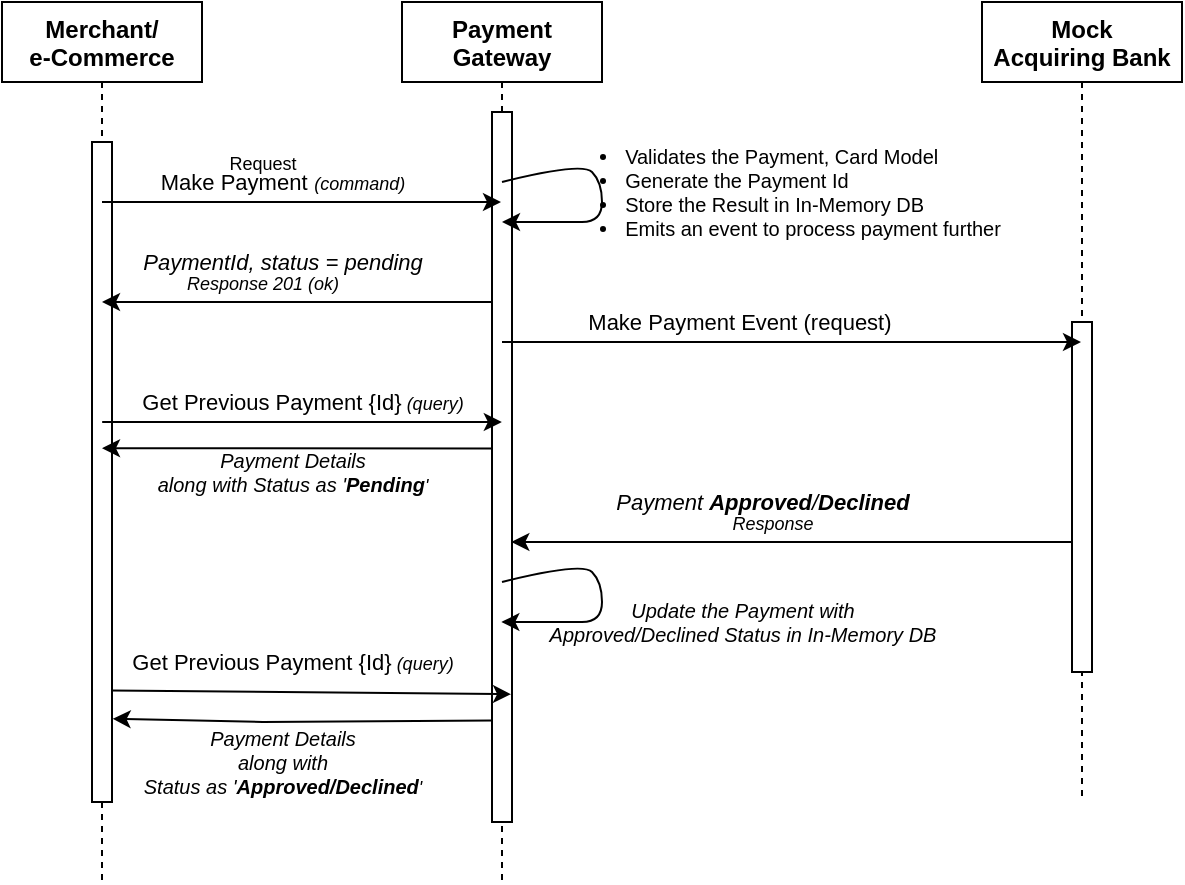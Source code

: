 <mxfile version="18.0.2" type="device"><diagram id="kgpKYQtTHZ0yAKxKKP6v" name="Page-1"><mxGraphModel dx="701" dy="439" grid="1" gridSize="10" guides="1" tooltips="1" connect="1" arrows="1" fold="1" page="1" pageScale="1" pageWidth="850" pageHeight="1100" math="0" shadow="0"><root><mxCell id="0"/><mxCell id="1" parent="0"/><mxCell id="3nuBFxr9cyL0pnOWT2aG-1" value="Merchant/&#10;e-Commerce" style="shape=umlLifeline;perimeter=lifelinePerimeter;container=1;collapsible=0;recursiveResize=0;rounded=0;shadow=0;strokeWidth=1;fontStyle=1" parent="1" vertex="1"><mxGeometry x="70" y="40" width="100" height="440" as="geometry"/></mxCell><mxCell id="3nuBFxr9cyL0pnOWT2aG-2" value="" style="points=[];perimeter=orthogonalPerimeter;rounded=0;shadow=0;strokeWidth=1;" parent="3nuBFxr9cyL0pnOWT2aG-1" vertex="1"><mxGeometry x="45" y="70" width="10" height="330" as="geometry"/></mxCell><mxCell id="3nuBFxr9cyL0pnOWT2aG-5" value="Payment &#10;Gateway" style="shape=umlLifeline;perimeter=lifelinePerimeter;container=1;collapsible=0;recursiveResize=0;rounded=0;shadow=0;strokeWidth=1;fontStyle=1" parent="1" vertex="1"><mxGeometry x="270" y="40" width="100" height="440" as="geometry"/></mxCell><mxCell id="3nuBFxr9cyL0pnOWT2aG-6" value="" style="points=[];perimeter=orthogonalPerimeter;rounded=0;shadow=0;strokeWidth=1;" parent="3nuBFxr9cyL0pnOWT2aG-5" vertex="1"><mxGeometry x="45" y="55" width="10" height="355" as="geometry"/></mxCell><mxCell id="y8ZvSp_FOOJJLPzefTQD-5" value="" style="curved=1;endArrow=classic;html=1;rounded=0;fontSize=9;" edge="1" parent="3nuBFxr9cyL0pnOWT2aG-5" target="3nuBFxr9cyL0pnOWT2aG-5"><mxGeometry width="50" height="50" relative="1" as="geometry"><mxPoint x="50" y="90" as="sourcePoint"/><mxPoint x="100" y="40" as="targetPoint"/><Array as="points"><mxPoint x="90" y="80"/><mxPoint x="100" y="90"/><mxPoint x="100" y="110"/><mxPoint x="80" y="110"/></Array></mxGeometry></mxCell><mxCell id="y8ZvSp_FOOJJLPzefTQD-1" value="Mock &#10;Acquiring Bank" style="shape=umlLifeline;perimeter=lifelinePerimeter;container=1;collapsible=0;recursiveResize=0;rounded=0;shadow=0;strokeWidth=1;fontStyle=1" vertex="1" parent="1"><mxGeometry x="560" y="40" width="100" height="400" as="geometry"/></mxCell><mxCell id="y8ZvSp_FOOJJLPzefTQD-2" value="" style="points=[];perimeter=orthogonalPerimeter;rounded=0;shadow=0;strokeWidth=1;" vertex="1" parent="y8ZvSp_FOOJJLPzefTQD-1"><mxGeometry x="45" y="160" width="10" height="175" as="geometry"/></mxCell><mxCell id="y8ZvSp_FOOJJLPzefTQD-3" value="" style="endArrow=classic;html=1;rounded=0;" edge="1" parent="1" source="3nuBFxr9cyL0pnOWT2aG-1" target="3nuBFxr9cyL0pnOWT2aG-5"><mxGeometry width="50" height="50" relative="1" as="geometry"><mxPoint x="180" y="200" as="sourcePoint"/><mxPoint x="230" y="150" as="targetPoint"/><Array as="points"><mxPoint x="260" y="140"/></Array></mxGeometry></mxCell><mxCell id="y8ZvSp_FOOJJLPzefTQD-4" value="&lt;font style=&quot;font-size: 11px;&quot;&gt;Make Payment&lt;/font&gt; &lt;font style=&quot;font-size: 9px;&quot;&gt;&lt;i&gt;(command)&lt;/i&gt;&lt;/font&gt;" style="text;html=1;align=center;verticalAlign=middle;resizable=0;points=[];autosize=1;strokeColor=none;fillColor=none;" vertex="1" parent="1"><mxGeometry x="140" y="120" width="140" height="20" as="geometry"/></mxCell><mxCell id="y8ZvSp_FOOJJLPzefTQD-6" value="&lt;div style=&quot;text-align: left; font-size: 10px;&quot;&gt;&lt;ul&gt;&lt;li&gt;&lt;span style=&quot;background-color: initial;&quot;&gt;Validates the Payment, Card Model&lt;/span&gt;&lt;/li&gt;&lt;li&gt;&lt;span style=&quot;background-color: initial;&quot;&gt;Generate the Payment Id&lt;/span&gt;&lt;/li&gt;&lt;li&gt;&lt;span style=&quot;background-color: initial;&quot;&gt;Store the Result in In-Memory DB&lt;br&gt;&lt;/span&gt;&lt;/li&gt;&lt;li&gt;&lt;span style=&quot;background-color: initial;&quot;&gt;Emits an event to process payment further&lt;/span&gt;&lt;/li&gt;&lt;/ul&gt;&lt;/div&gt;" style="text;html=1;align=center;verticalAlign=middle;resizable=0;points=[];autosize=1;strokeColor=none;fillColor=none;fontSize=9;" vertex="1" parent="1"><mxGeometry x="335" y="100" width="240" height="70" as="geometry"/></mxCell><mxCell id="y8ZvSp_FOOJJLPzefTQD-7" value="" style="endArrow=classic;html=1;rounded=0;fontSize=11;" edge="1" parent="1" source="3nuBFxr9cyL0pnOWT2aG-6"><mxGeometry width="50" height="50" relative="1" as="geometry"><mxPoint x="310" y="230" as="sourcePoint"/><mxPoint x="120" y="190" as="targetPoint"/><Array as="points"><mxPoint x="220" y="190"/><mxPoint x="150" y="190"/></Array></mxGeometry></mxCell><mxCell id="y8ZvSp_FOOJJLPzefTQD-8" value="&lt;font style=&quot;font-size: 9px;&quot;&gt;&lt;i&gt;Response 201 (ok)&lt;/i&gt;&lt;/font&gt;" style="text;html=1;align=center;verticalAlign=middle;resizable=0;points=[];autosize=1;strokeColor=none;fillColor=none;fontSize=11;" vertex="1" parent="1"><mxGeometry x="155" y="170" width="90" height="20" as="geometry"/></mxCell><mxCell id="y8ZvSp_FOOJJLPzefTQD-10" value="&lt;font style=&quot;font-size: 9px;&quot;&gt;Request&lt;/font&gt;" style="text;html=1;align=center;verticalAlign=middle;resizable=0;points=[];autosize=1;strokeColor=none;fillColor=none;fontSize=11;" vertex="1" parent="1"><mxGeometry x="175" y="110" width="50" height="20" as="geometry"/></mxCell><mxCell id="y8ZvSp_FOOJJLPzefTQD-11" value="" style="endArrow=classic;html=1;rounded=0;fontSize=11;" edge="1" parent="1" source="3nuBFxr9cyL0pnOWT2aG-5" target="y8ZvSp_FOOJJLPzefTQD-1"><mxGeometry width="50" height="50" relative="1" as="geometry"><mxPoint x="360" y="270" as="sourcePoint"/><mxPoint x="410" y="220" as="targetPoint"/><Array as="points"><mxPoint x="460" y="210"/></Array></mxGeometry></mxCell><mxCell id="y8ZvSp_FOOJJLPzefTQD-12" value="Make Payment Event (request)&amp;nbsp;" style="text;html=1;align=center;verticalAlign=middle;resizable=0;points=[];autosize=1;strokeColor=none;fillColor=none;fontSize=11;" vertex="1" parent="1"><mxGeometry x="355" y="190" width="170" height="20" as="geometry"/></mxCell><mxCell id="y8ZvSp_FOOJJLPzefTQD-14" value="&lt;font style=&quot;font-size: 11px;&quot;&gt;&lt;i&gt;PaymentId, status = pending&lt;/i&gt;&lt;/font&gt;" style="text;html=1;align=center;verticalAlign=middle;resizable=0;points=[];autosize=1;strokeColor=none;fillColor=none;fontSize=9;" vertex="1" parent="1"><mxGeometry x="130" y="160" width="160" height="20" as="geometry"/></mxCell><mxCell id="y8ZvSp_FOOJJLPzefTQD-16" value="" style="endArrow=classic;html=1;rounded=0;fontSize=11;" edge="1" parent="1"><mxGeometry width="50" height="50" relative="1" as="geometry"><mxPoint x="605" y="310" as="sourcePoint"/><mxPoint x="324.667" y="310" as="targetPoint"/><Array as="points"><mxPoint x="535" y="310"/><mxPoint x="395" y="310"/></Array></mxGeometry></mxCell><mxCell id="y8ZvSp_FOOJJLPzefTQD-17" value="&lt;i&gt;Payment &lt;b&gt;Approved&lt;/b&gt;/&lt;b&gt;Declined&lt;/b&gt;&lt;/i&gt;" style="text;html=1;align=center;verticalAlign=middle;resizable=0;points=[];autosize=1;strokeColor=none;fillColor=none;fontSize=11;" vertex="1" parent="1"><mxGeometry x="370" y="280" width="160" height="20" as="geometry"/></mxCell><mxCell id="y8ZvSp_FOOJJLPzefTQD-18" value="&lt;font style=&quot;font-size: 9px;&quot;&gt;&lt;i&gt;Response&lt;/i&gt;&lt;/font&gt;" style="text;html=1;align=center;verticalAlign=middle;resizable=0;points=[];autosize=1;strokeColor=none;fillColor=none;fontSize=11;" vertex="1" parent="1"><mxGeometry x="425" y="290" width="60" height="20" as="geometry"/></mxCell><mxCell id="y8ZvSp_FOOJJLPzefTQD-21" value="" style="endArrow=classic;html=1;rounded=0;fontSize=9;exitX=0.033;exitY=0.474;exitDx=0;exitDy=0;exitPerimeter=0;entryX=0.5;entryY=0.464;entryDx=0;entryDy=0;entryPerimeter=0;" edge="1" parent="1" source="3nuBFxr9cyL0pnOWT2aG-6" target="3nuBFxr9cyL0pnOWT2aG-2"><mxGeometry width="50" height="50" relative="1" as="geometry"><mxPoint x="320" y="260" as="sourcePoint"/><mxPoint x="120" y="273" as="targetPoint"/><Array as="points"/></mxGeometry></mxCell><mxCell id="y8ZvSp_FOOJJLPzefTQD-22" value="" style="endArrow=classic;html=1;rounded=0;entryX=0.95;entryY=0.82;entryDx=0;entryDy=0;entryPerimeter=0;exitX=0.95;exitY=0.831;exitDx=0;exitDy=0;exitPerimeter=0;" edge="1" parent="1" source="3nuBFxr9cyL0pnOWT2aG-2" target="3nuBFxr9cyL0pnOWT2aG-6"><mxGeometry width="50" height="50" relative="1" as="geometry"><mxPoint x="124.5" y="371" as="sourcePoint"/><mxPoint x="310.0" y="370.925" as="targetPoint"/><Array as="points"/></mxGeometry></mxCell><mxCell id="y8ZvSp_FOOJJLPzefTQD-24" value="&lt;font style=&quot;font-size: 11px;&quot;&gt;Get Previous Payment {Id}&lt;/font&gt;&lt;font style=&quot;font-size: 9px;&quot;&gt;&lt;i&gt; (query)&lt;/i&gt;&lt;/font&gt;" style="text;html=1;align=center;verticalAlign=middle;resizable=0;points=[];autosize=1;strokeColor=none;fillColor=none;fontSize=9;" vertex="1" parent="1"><mxGeometry x="130" y="230" width="180" height="20" as="geometry"/></mxCell><mxCell id="y8ZvSp_FOOJJLPzefTQD-26" value="&lt;i&gt;&lt;font style=&quot;font-size: 10px;&quot;&gt;Payment Details &lt;br&gt;along with Status as '&lt;b&gt;Pending&lt;/b&gt;&lt;/font&gt;'&lt;/i&gt;" style="text;html=1;align=center;verticalAlign=middle;resizable=0;points=[];autosize=1;strokeColor=none;fillColor=none;fontSize=9;" vertex="1" parent="1"><mxGeometry x="140" y="260" width="150" height="30" as="geometry"/></mxCell><mxCell id="y8ZvSp_FOOJJLPzefTQD-32" value="&lt;font style=&quot;font-size: 11px;&quot;&gt;Get Previous Payment {Id}&lt;/font&gt;&lt;font style=&quot;font-size: 9px;&quot;&gt;&lt;i&gt; (query)&lt;/i&gt;&lt;/font&gt;" style="text;html=1;align=center;verticalAlign=middle;resizable=0;points=[];autosize=1;strokeColor=none;fillColor=none;fontSize=9;" vertex="1" parent="1"><mxGeometry x="125" y="360" width="180" height="20" as="geometry"/></mxCell><mxCell id="y8ZvSp_FOOJJLPzefTQD-33" value="&lt;i&gt;&lt;font style=&quot;font-size: 10px;&quot;&gt;Payment Details &lt;br&gt;along with &lt;br&gt;Status as '&lt;b&gt;Approved/Declined&lt;/b&gt;&lt;/font&gt;'&lt;/i&gt;" style="text;html=1;align=center;verticalAlign=middle;resizable=0;points=[];autosize=1;strokeColor=none;fillColor=none;fontSize=9;" vertex="1" parent="1"><mxGeometry x="135" y="400" width="150" height="40" as="geometry"/></mxCell><mxCell id="y8ZvSp_FOOJJLPzefTQD-35" value="" style="endArrow=classic;html=1;rounded=0;" edge="1" parent="1"><mxGeometry width="50" height="50" relative="1" as="geometry"><mxPoint x="120.087" y="250" as="sourcePoint"/><mxPoint x="319.92" y="250" as="targetPoint"/><Array as="points"><mxPoint x="260.42" y="250"/></Array></mxGeometry></mxCell><mxCell id="y8ZvSp_FOOJJLPzefTQD-23" value="" style="endArrow=classic;html=1;rounded=0;fontSize=9;exitX=0.033;exitY=0.857;exitDx=0;exitDy=0;exitPerimeter=0;entryX=1.033;entryY=0.874;entryDx=0;entryDy=0;entryPerimeter=0;" edge="1" parent="1" source="3nuBFxr9cyL0pnOWT2aG-6" target="3nuBFxr9cyL0pnOWT2aG-2"><mxGeometry width="50" height="50" relative="1" as="geometry"><mxPoint x="315" y="390" as="sourcePoint"/><mxPoint x="119.667" y="390" as="targetPoint"/><Array as="points"><mxPoint x="200.33" y="400"/></Array></mxGeometry></mxCell><mxCell id="y8ZvSp_FOOJJLPzefTQD-38" value="" style="curved=1;endArrow=classic;html=1;rounded=0;fontSize=9;" edge="1" parent="1"><mxGeometry width="50" height="50" relative="1" as="geometry"><mxPoint x="320" y="330" as="sourcePoint"/><mxPoint x="319.667" y="350" as="targetPoint"/><Array as="points"><mxPoint x="360" y="320"/><mxPoint x="370" y="330"/><mxPoint x="370" y="350"/><mxPoint x="350" y="350"/></Array></mxGeometry></mxCell><mxCell id="y8ZvSp_FOOJJLPzefTQD-39" value="&lt;i style=&quot;&quot;&gt;Update the Payment with&lt;br&gt;Approved/Declined Status in In-Memory DB&lt;/i&gt;" style="edgeLabel;html=1;align=center;verticalAlign=middle;resizable=0;points=[];fontSize=10;labelBackgroundColor=none;" vertex="1" connectable="0" parent="y8ZvSp_FOOJJLPzefTQD-38"><mxGeometry x="-0.02" y="-1" relative="1" as="geometry"><mxPoint x="71" y="14" as="offset"/></mxGeometry></mxCell></root></mxGraphModel></diagram></mxfile>